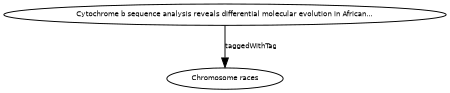 digraph G {
size="3,3";
node [fontsize=7, fontname="Helvetica"];
edge [fontsize=7, fontname="Helvetica"];
node0 [label="Chromosome races", width=0.27433100247,height=0.27433100247];
node1 [label="Cytochrome b sequence analysis reveals differential molecular evolution in African...", width=0.27433100247,height=0.27433100247];
node1 -> node0 [label="taggedWithTag"];
}

